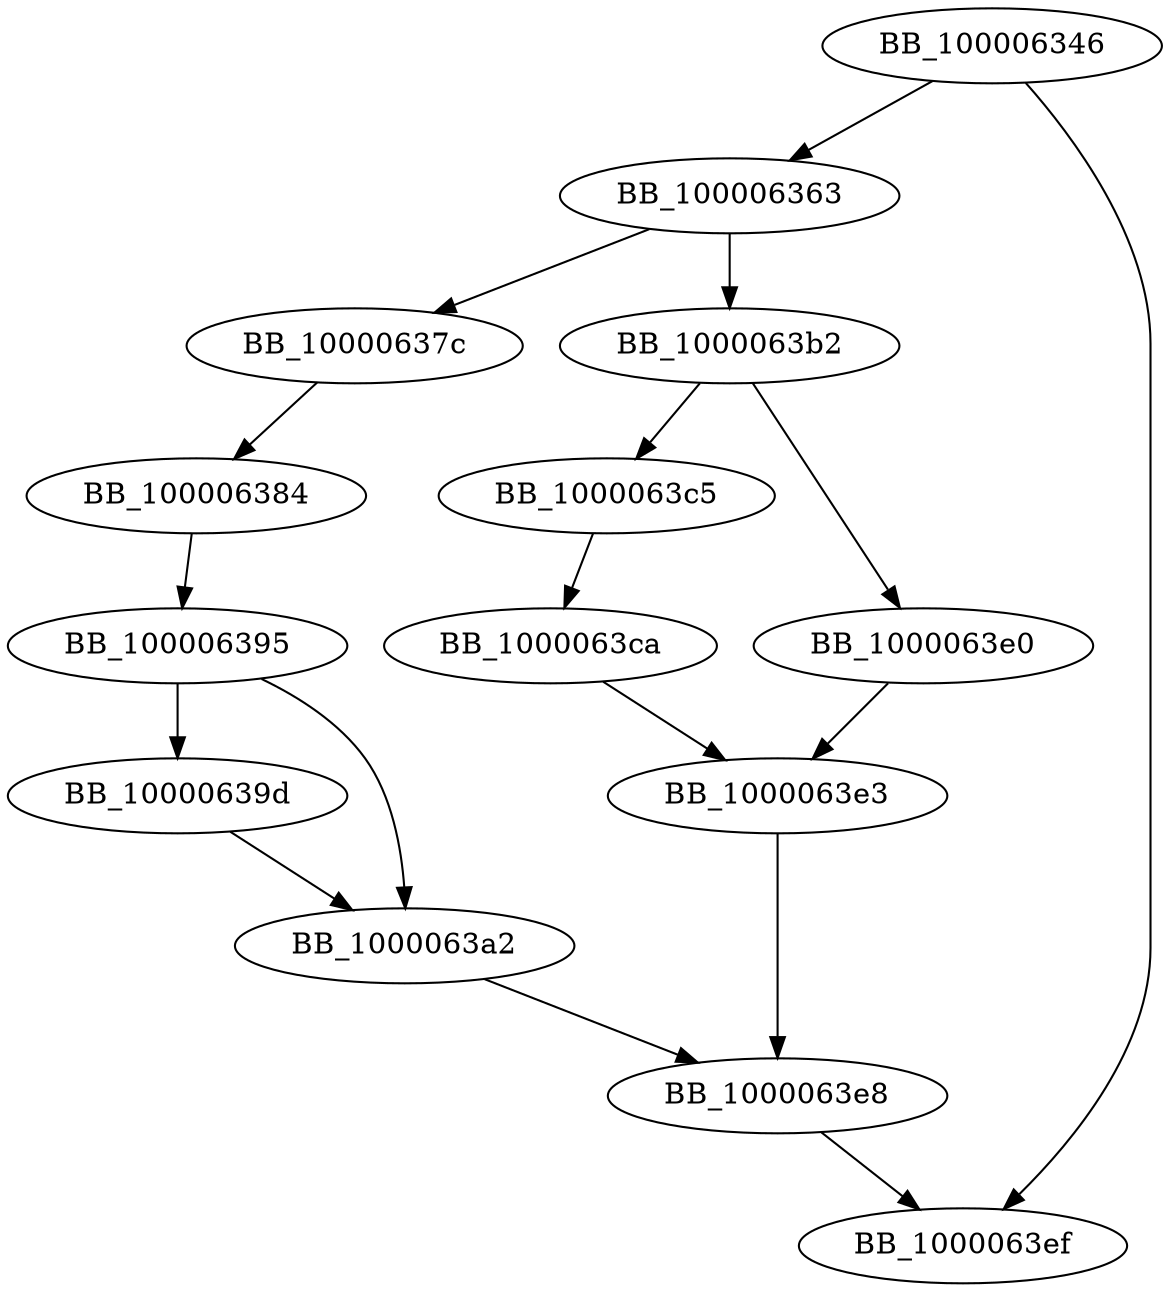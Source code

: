 DiGraph __ZNSt6vectorIhSaIhEEaSERKS1_{
BB_100006346->BB_100006363
BB_100006346->BB_1000063ef
BB_100006363->BB_10000637c
BB_100006363->BB_1000063b2
BB_10000637c->BB_100006384
BB_100006384->BB_100006395
BB_100006395->BB_10000639d
BB_100006395->BB_1000063a2
BB_10000639d->BB_1000063a2
BB_1000063a2->BB_1000063e8
BB_1000063b2->BB_1000063c5
BB_1000063b2->BB_1000063e0
BB_1000063c5->BB_1000063ca
BB_1000063ca->BB_1000063e3
BB_1000063e0->BB_1000063e3
BB_1000063e3->BB_1000063e8
BB_1000063e8->BB_1000063ef
}
